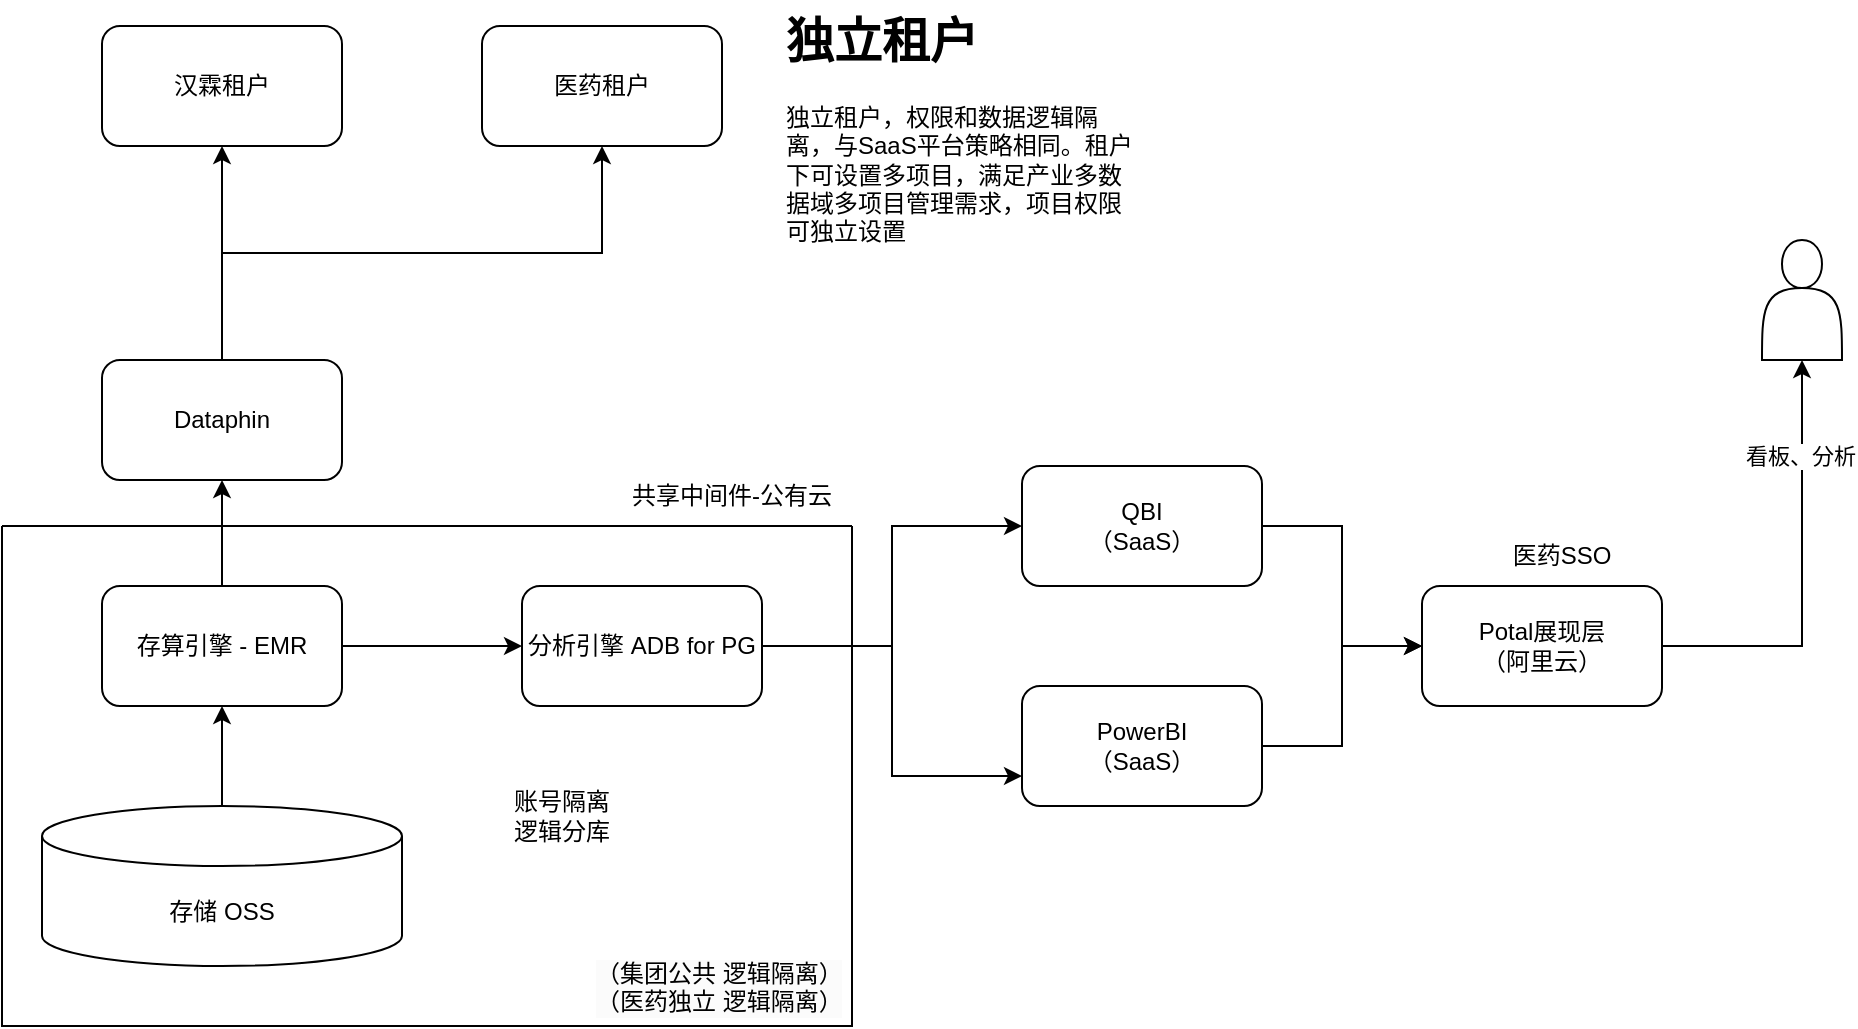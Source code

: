 <mxfile version="24.7.5">
  <diagram name="第 1 页" id="ysZKnwszvurwYIj0Trpg">
    <mxGraphModel dx="1479" dy="728" grid="1" gridSize="10" guides="1" tooltips="1" connect="1" arrows="1" fold="1" page="1" pageScale="1" pageWidth="1169" pageHeight="827" math="0" shadow="0">
      <root>
        <mxCell id="0" />
        <mxCell id="1" parent="0" />
        <mxCell id="8HPa9tXyM2Minq3FRMIH-4" value="" style="edgeStyle=orthogonalEdgeStyle;rounded=0;orthogonalLoop=1;jettySize=auto;html=1;exitX=0.5;exitY=0;exitDx=0;exitDy=0;" edge="1" parent="1" source="8HPa9tXyM2Minq3FRMIH-1" target="8HPa9tXyM2Minq3FRMIH-2">
          <mxGeometry relative="1" as="geometry" />
        </mxCell>
        <mxCell id="8HPa9tXyM2Minq3FRMIH-6" style="edgeStyle=orthogonalEdgeStyle;rounded=0;orthogonalLoop=1;jettySize=auto;html=1;entryX=0.5;entryY=1;entryDx=0;entryDy=0;" edge="1" parent="1" source="8HPa9tXyM2Minq3FRMIH-1" target="8HPa9tXyM2Minq3FRMIH-5">
          <mxGeometry relative="1" as="geometry" />
        </mxCell>
        <mxCell id="8HPa9tXyM2Minq3FRMIH-1" value="Dataphin" style="rounded=1;whiteSpace=wrap;html=1;" vertex="1" parent="1">
          <mxGeometry x="210" y="277" width="120" height="60" as="geometry" />
        </mxCell>
        <mxCell id="8HPa9tXyM2Minq3FRMIH-2" value="医药租户" style="rounded=1;whiteSpace=wrap;html=1;" vertex="1" parent="1">
          <mxGeometry x="400" y="110" width="120" height="60" as="geometry" />
        </mxCell>
        <mxCell id="8HPa9tXyM2Minq3FRMIH-5" value="汉霖租户" style="rounded=1;whiteSpace=wrap;html=1;" vertex="1" parent="1">
          <mxGeometry x="210" y="110" width="120" height="60" as="geometry" />
        </mxCell>
        <mxCell id="8HPa9tXyM2Minq3FRMIH-12" style="edgeStyle=orthogonalEdgeStyle;rounded=0;orthogonalLoop=1;jettySize=auto;html=1;entryX=0.5;entryY=1;entryDx=0;entryDy=0;" edge="1" parent="1" source="8HPa9tXyM2Minq3FRMIH-7" target="8HPa9tXyM2Minq3FRMIH-1">
          <mxGeometry relative="1" as="geometry" />
        </mxCell>
        <mxCell id="8HPa9tXyM2Minq3FRMIH-14" style="edgeStyle=orthogonalEdgeStyle;rounded=0;orthogonalLoop=1;jettySize=auto;html=1;entryX=0;entryY=0.5;entryDx=0;entryDy=0;" edge="1" parent="1" source="8HPa9tXyM2Minq3FRMIH-7" target="8HPa9tXyM2Minq3FRMIH-13">
          <mxGeometry relative="1" as="geometry" />
        </mxCell>
        <mxCell id="8HPa9tXyM2Minq3FRMIH-7" value="存算引擎 - EMR" style="rounded=1;whiteSpace=wrap;html=1;" vertex="1" parent="1">
          <mxGeometry x="210" y="390" width="120" height="60" as="geometry" />
        </mxCell>
        <mxCell id="8HPa9tXyM2Minq3FRMIH-11" style="edgeStyle=orthogonalEdgeStyle;rounded=0;orthogonalLoop=1;jettySize=auto;html=1;entryX=0.5;entryY=1;entryDx=0;entryDy=0;" edge="1" parent="1" source="8HPa9tXyM2Minq3FRMIH-10" target="8HPa9tXyM2Minq3FRMIH-7">
          <mxGeometry relative="1" as="geometry" />
        </mxCell>
        <mxCell id="8HPa9tXyM2Minq3FRMIH-10" value="存储 OSS" style="shape=cylinder3;whiteSpace=wrap;html=1;boundedLbl=1;backgroundOutline=1;size=15;" vertex="1" parent="1">
          <mxGeometry x="180" y="500" width="180" height="80" as="geometry" />
        </mxCell>
        <mxCell id="8HPa9tXyM2Minq3FRMIH-20" style="edgeStyle=orthogonalEdgeStyle;rounded=0;orthogonalLoop=1;jettySize=auto;html=1;" edge="1" parent="1" source="8HPa9tXyM2Minq3FRMIH-13" target="8HPa9tXyM2Minq3FRMIH-21">
          <mxGeometry relative="1" as="geometry">
            <mxPoint x="650" y="420" as="targetPoint" />
          </mxGeometry>
        </mxCell>
        <mxCell id="8HPa9tXyM2Minq3FRMIH-23" style="edgeStyle=orthogonalEdgeStyle;rounded=0;orthogonalLoop=1;jettySize=auto;html=1;entryX=0;entryY=0.75;entryDx=0;entryDy=0;" edge="1" parent="1" source="8HPa9tXyM2Minq3FRMIH-13" target="8HPa9tXyM2Minq3FRMIH-22">
          <mxGeometry relative="1" as="geometry" />
        </mxCell>
        <mxCell id="8HPa9tXyM2Minq3FRMIH-13" value="分析引擎 ADB for PG" style="rounded=1;whiteSpace=wrap;html=1;" vertex="1" parent="1">
          <mxGeometry x="420" y="390" width="120" height="60" as="geometry" />
        </mxCell>
        <mxCell id="8HPa9tXyM2Minq3FRMIH-17" value="" style="swimlane;startSize=0;" vertex="1" parent="1">
          <mxGeometry x="160" y="360" width="425" height="250" as="geometry" />
        </mxCell>
        <mxCell id="8HPa9tXyM2Minq3FRMIH-19" value="账号隔离&lt;div&gt;逻辑分库&lt;/div&gt;" style="text;html=1;align=center;verticalAlign=middle;whiteSpace=wrap;rounded=0;" vertex="1" parent="8HPa9tXyM2Minq3FRMIH-17">
          <mxGeometry x="250" y="130" width="60" height="30" as="geometry" />
        </mxCell>
        <mxCell id="8HPa9tXyM2Minq3FRMIH-16" value="&lt;div style=&quot;forced-color-adjust: none; color: rgb(0, 0, 0); font-family: Helvetica; font-size: 12px; font-style: normal; font-variant-ligatures: normal; font-variant-caps: normal; font-weight: 400; letter-spacing: normal; orphans: 2; text-align: center; text-indent: 0px; text-transform: none; widows: 2; word-spacing: 0px; -webkit-text-stroke-width: 0px; white-space: normal; background-color: rgb(251, 251, 251); text-decoration-thickness: initial; text-decoration-style: initial; text-decoration-color: initial;&quot;&gt;（集团公共 逻辑隔离）&lt;/div&gt;&lt;div style=&quot;forced-color-adjust: none; color: rgb(0, 0, 0); font-family: Helvetica; font-size: 12px; font-style: normal; font-variant-ligatures: normal; font-variant-caps: normal; font-weight: 400; letter-spacing: normal; orphans: 2; text-align: center; text-indent: 0px; text-transform: none; widows: 2; word-spacing: 0px; -webkit-text-stroke-width: 0px; white-space: normal; background-color: rgb(251, 251, 251); text-decoration-thickness: initial; text-decoration-style: initial; text-decoration-color: initial;&quot;&gt;（医药独立 逻辑隔离）&lt;/div&gt;" style="text;whiteSpace=wrap;html=1;" vertex="1" parent="8HPa9tXyM2Minq3FRMIH-17">
          <mxGeometry x="295" y="210" width="130" height="40" as="geometry" />
        </mxCell>
        <mxCell id="8HPa9tXyM2Minq3FRMIH-18" value="共享中间件-公有云" style="text;html=1;align=center;verticalAlign=middle;whiteSpace=wrap;rounded=0;" vertex="1" parent="1">
          <mxGeometry x="470" y="330" width="110" height="30" as="geometry" />
        </mxCell>
        <mxCell id="8HPa9tXyM2Minq3FRMIH-25" value="" style="edgeStyle=orthogonalEdgeStyle;rounded=0;orthogonalLoop=1;jettySize=auto;html=1;" edge="1" parent="1" source="8HPa9tXyM2Minq3FRMIH-21" target="8HPa9tXyM2Minq3FRMIH-24">
          <mxGeometry relative="1" as="geometry" />
        </mxCell>
        <mxCell id="8HPa9tXyM2Minq3FRMIH-21" value="QBI&lt;div&gt;（SaaS）&lt;/div&gt;" style="rounded=1;whiteSpace=wrap;html=1;" vertex="1" parent="1">
          <mxGeometry x="670" y="330" width="120" height="60" as="geometry" />
        </mxCell>
        <mxCell id="8HPa9tXyM2Minq3FRMIH-26" style="edgeStyle=orthogonalEdgeStyle;rounded=0;orthogonalLoop=1;jettySize=auto;html=1;entryX=0;entryY=0.5;entryDx=0;entryDy=0;" edge="1" parent="1" source="8HPa9tXyM2Minq3FRMIH-22" target="8HPa9tXyM2Minq3FRMIH-24">
          <mxGeometry relative="1" as="geometry" />
        </mxCell>
        <mxCell id="8HPa9tXyM2Minq3FRMIH-22" value="PowerBI&lt;div&gt;（SaaS）&lt;/div&gt;" style="rounded=1;whiteSpace=wrap;html=1;" vertex="1" parent="1">
          <mxGeometry x="670" y="440" width="120" height="60" as="geometry" />
        </mxCell>
        <mxCell id="8HPa9tXyM2Minq3FRMIH-30" style="edgeStyle=orthogonalEdgeStyle;rounded=0;orthogonalLoop=1;jettySize=auto;html=1;" edge="1" parent="1" source="8HPa9tXyM2Minq3FRMIH-24" target="8HPa9tXyM2Minq3FRMIH-29">
          <mxGeometry relative="1" as="geometry" />
        </mxCell>
        <mxCell id="8HPa9tXyM2Minq3FRMIH-31" value="看板、分析" style="edgeLabel;html=1;align=center;verticalAlign=middle;resizable=0;points=[];" vertex="1" connectable="0" parent="8HPa9tXyM2Minq3FRMIH-30">
          <mxGeometry x="0.563" y="1" relative="1" as="geometry">
            <mxPoint y="1" as="offset" />
          </mxGeometry>
        </mxCell>
        <mxCell id="8HPa9tXyM2Minq3FRMIH-24" value="Potal展现层&lt;div&gt;（阿里云）&lt;/div&gt;" style="whiteSpace=wrap;html=1;rounded=1;" vertex="1" parent="1">
          <mxGeometry x="870" y="390" width="120" height="60" as="geometry" />
        </mxCell>
        <mxCell id="8HPa9tXyM2Minq3FRMIH-28" value="医药SSO" style="text;html=1;align=center;verticalAlign=middle;whiteSpace=wrap;rounded=0;" vertex="1" parent="1">
          <mxGeometry x="910" y="360" width="60" height="30" as="geometry" />
        </mxCell>
        <mxCell id="8HPa9tXyM2Minq3FRMIH-29" value="" style="shape=actor;whiteSpace=wrap;html=1;" vertex="1" parent="1">
          <mxGeometry x="1040" y="217" width="40" height="60" as="geometry" />
        </mxCell>
        <mxCell id="8HPa9tXyM2Minq3FRMIH-32" value="&lt;h1 style=&quot;margin-top: 0px;&quot;&gt;独立租户&lt;/h1&gt;&lt;p&gt;独立租户，权限和数据逻辑隔离，与SaaS平台策略相同。租户下可设置多项目，满足产业多数据域多项目管理需求，项目权限可独立设置&lt;/p&gt;" style="text;html=1;whiteSpace=wrap;overflow=hidden;rounded=0;" vertex="1" parent="1">
          <mxGeometry x="550" y="97" width="180" height="120" as="geometry" />
        </mxCell>
      </root>
    </mxGraphModel>
  </diagram>
</mxfile>
